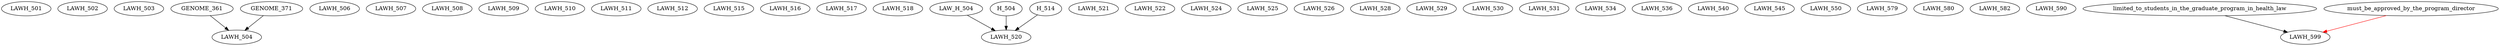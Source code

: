digraph G {
    LAWH_501;
    LAWH_502;
    LAWH_503;
    edge [color=black];
    GENOME_361 -> LAWH_504;
    GENOME_371 -> LAWH_504;
    LAWH_506;
    LAWH_507;
    LAWH_508;
    LAWH_509;
    LAWH_510;
    LAWH_511;
    LAWH_512;
    LAWH_515;
    LAWH_516;
    LAWH_517;
    LAWH_518;
    edge [color=black];
    LAW_H_504 -> LAWH_520;
    H_504 -> LAWH_520;
    H_514 -> LAWH_520;
    LAWH_521;
    LAWH_522;
    LAWH_524;
    LAWH_525;
    LAWH_526;
    LAWH_528;
    LAWH_529;
    LAWH_530;
    LAWH_531;
    LAWH_534;
    LAWH_536;
    LAWH_540;
    LAWH_545;
    LAWH_550;
    LAWH_579;
    LAWH_580;
    LAWH_582;
    LAWH_590;
    edge [color=black];
    limited_to_students_in_the_graduate_program_in_health_law -> LAWH_599;
    edge [color=red];
    must_be_approved_by_the_program_director -> LAWH_599;
}
